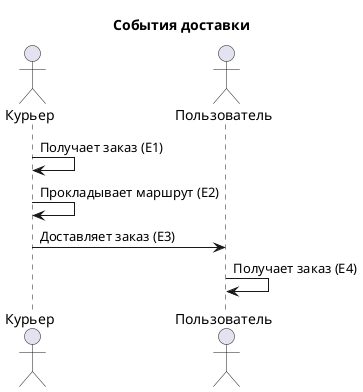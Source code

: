 @startuml
title События доставки

actor "Курьер" as Courier
actor "Пользователь" as User

Courier -> Courier : Получает заказ (E1)
Courier -> Courier : Прокладывает маршрут (E2)
Courier -> User : Доставляет заказ (E3)
User -> User : Получает заказ (E4)

@enduml
